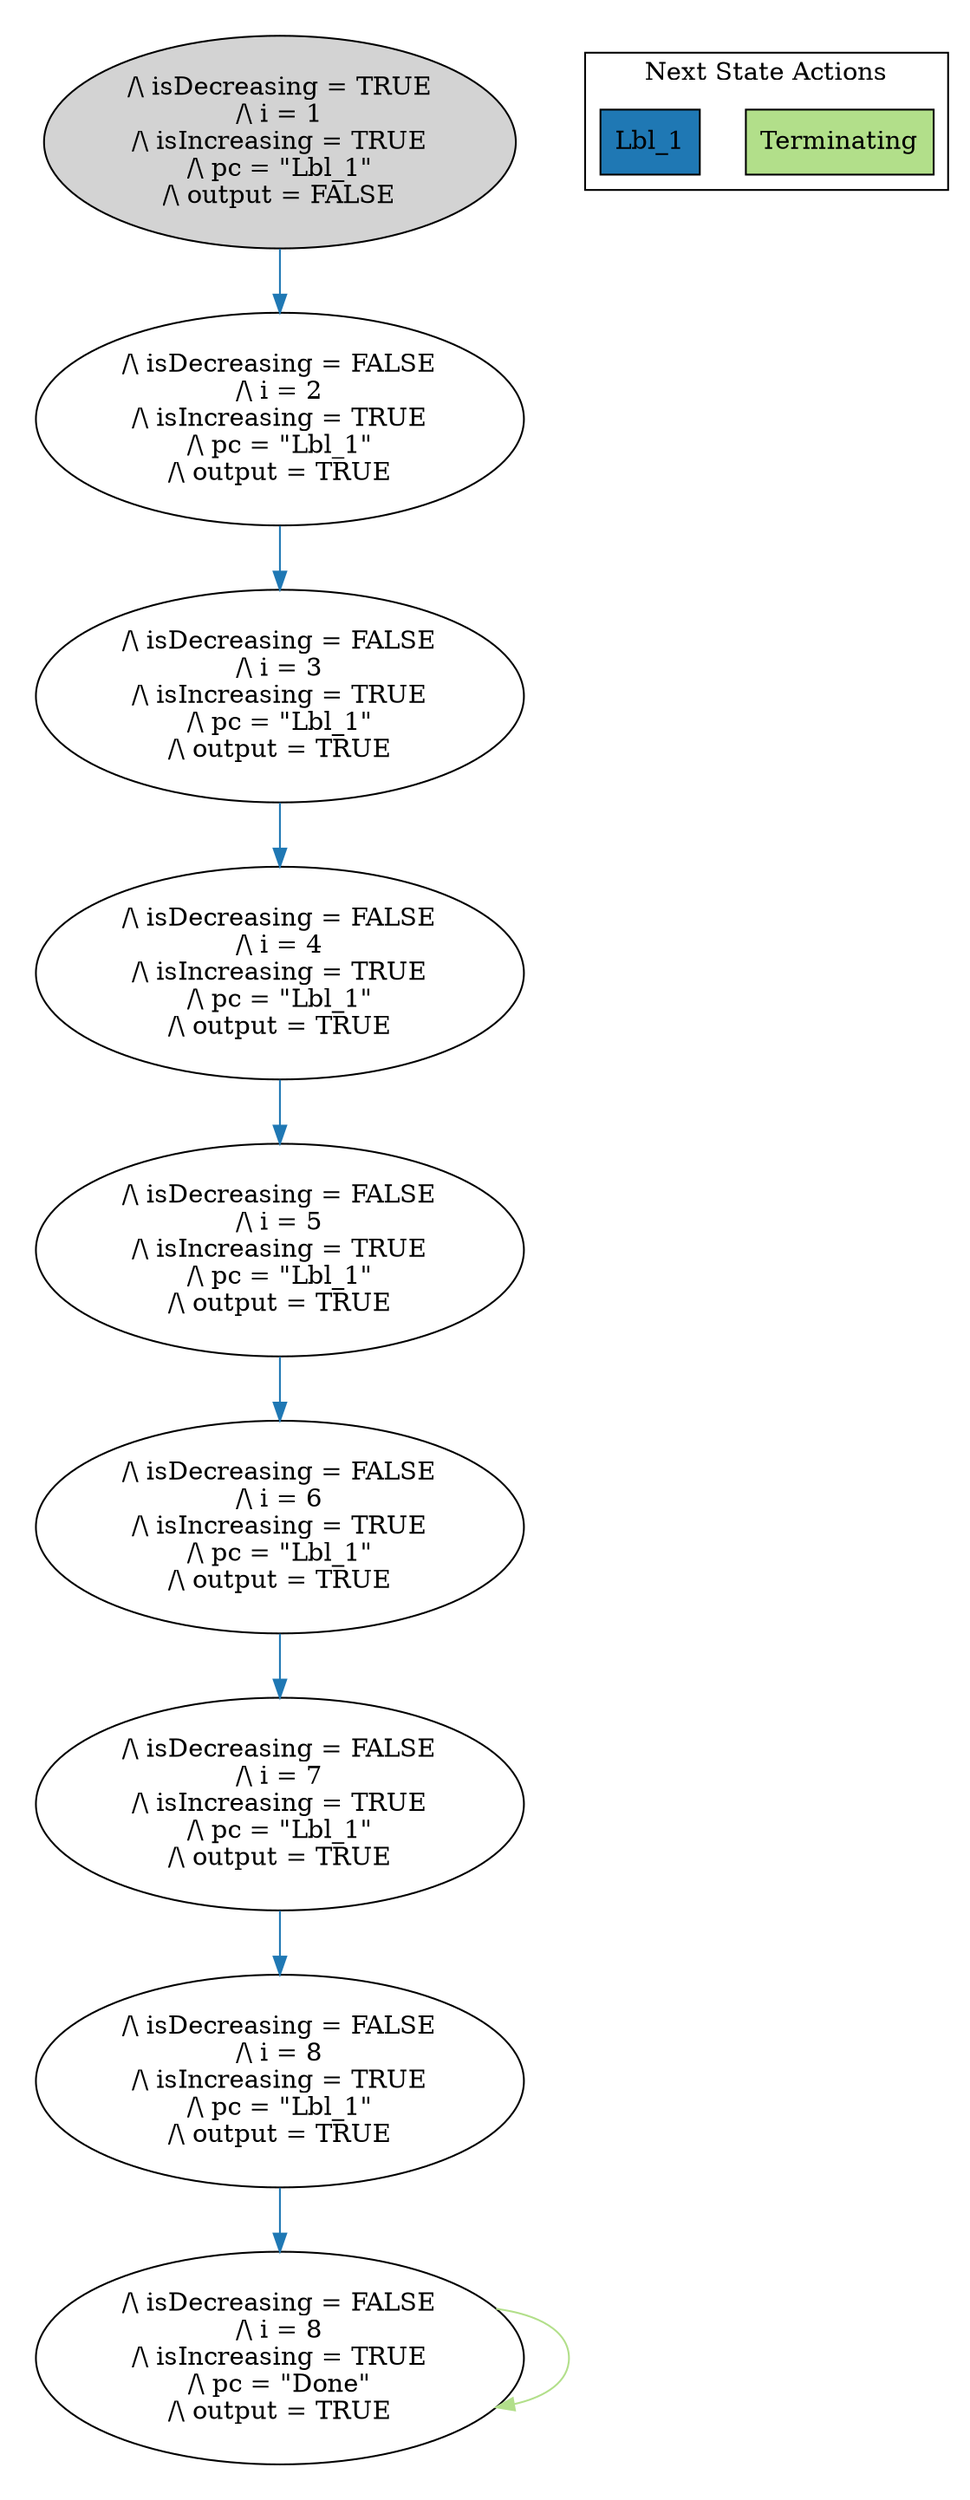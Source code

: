 strict digraph DiskGraph {
edge [colorscheme="paired12"]
nodesep=0.35;
subgraph cluster_graph {
color="white";
-8171775858230615147 [label="/\\ isDecreasing = TRUE\n/\\ i = 1\n/\\ isIncreasing = TRUE\n/\\ pc = \"Lbl_1\"\n/\\ output = FALSE",style = filled]
-8171775858230615147 -> 2398798784682449529 [label="",color="2",fontcolor="2"];
2398798784682449529 [label="/\\ isDecreasing = FALSE\n/\\ i = 2\n/\\ isIncreasing = TRUE\n/\\ pc = \"Lbl_1\"\n/\\ output = TRUE"];
2398798784682449529 -> 7589027126217149957 [label="",color="2",fontcolor="2"];
7589027126217149957 [label="/\\ isDecreasing = FALSE\n/\\ i = 3\n/\\ isIncreasing = TRUE\n/\\ pc = \"Lbl_1\"\n/\\ output = TRUE"];
7589027126217149957 -> 3890579051109507072 [label="",color="2",fontcolor="2"];
3890579051109507072 [label="/\\ isDecreasing = FALSE\n/\\ i = 4\n/\\ isIncreasing = TRUE\n/\\ pc = \"Lbl_1\"\n/\\ output = TRUE"];
3890579051109507072 -> 9071797998919201916 [label="",color="2",fontcolor="2"];
9071797998919201916 [label="/\\ isDecreasing = FALSE\n/\\ i = 5\n/\\ isIncreasing = TRUE\n/\\ pc = \"Lbl_1\"\n/\\ output = TRUE"];
9071797998919201916 -> -6500621192003270408 [label="",color="2",fontcolor="2"];
-6500621192003270408 [label="/\\ isDecreasing = FALSE\n/\\ i = 6\n/\\ isIncreasing = TRUE\n/\\ pc = \"Lbl_1\"\n/\\ output = TRUE"];
-6500621192003270408 -> -1309779722152174460 [label="",color="2",fontcolor="2"];
-1309779722152174460 [label="/\\ isDecreasing = FALSE\n/\\ i = 7\n/\\ isIncreasing = TRUE\n/\\ pc = \"Lbl_1\"\n/\\ output = TRUE"];
-1309779722152174460 -> 2059933436798964978 [label="",color="2",fontcolor="2"];
2059933436798964978 [label="/\\ isDecreasing = FALSE\n/\\ i = 8\n/\\ isIncreasing = TRUE\n/\\ pc = \"Lbl_1\"\n/\\ output = TRUE"];
2059933436798964978 -> -4194164259445966164 [label="",color="2",fontcolor="2"];
-4194164259445966164 [label="/\\ isDecreasing = FALSE\n/\\ i = 8\n/\\ isIncreasing = TRUE\n/\\ pc = \"Done\"\n/\\ output = TRUE"];
-4194164259445966164 -> -4194164259445966164 [label="",color="3",fontcolor="3"];
{rank = same; -8171775858230615147;}
{rank = same; 2398798784682449529;}
{rank = same; 7589027126217149957;}
{rank = same; 3890579051109507072;}
{rank = same; 9071797998919201916;}
{rank = same; -6500621192003270408;}
{rank = same; -1309779722152174460;}
{rank = same; 2059933436798964978;}
{rank = same; -4194164259445966164;}
}
subgraph cluster_legend {graph[style=bold];label = "Next State Actions" style="solid"
node [ labeljust="l",colorscheme="paired12",style=filled,shape=record ]
Terminating [label="Terminating",fillcolor=3]
Lbl_1 [label="Lbl_1",fillcolor=2]
}}